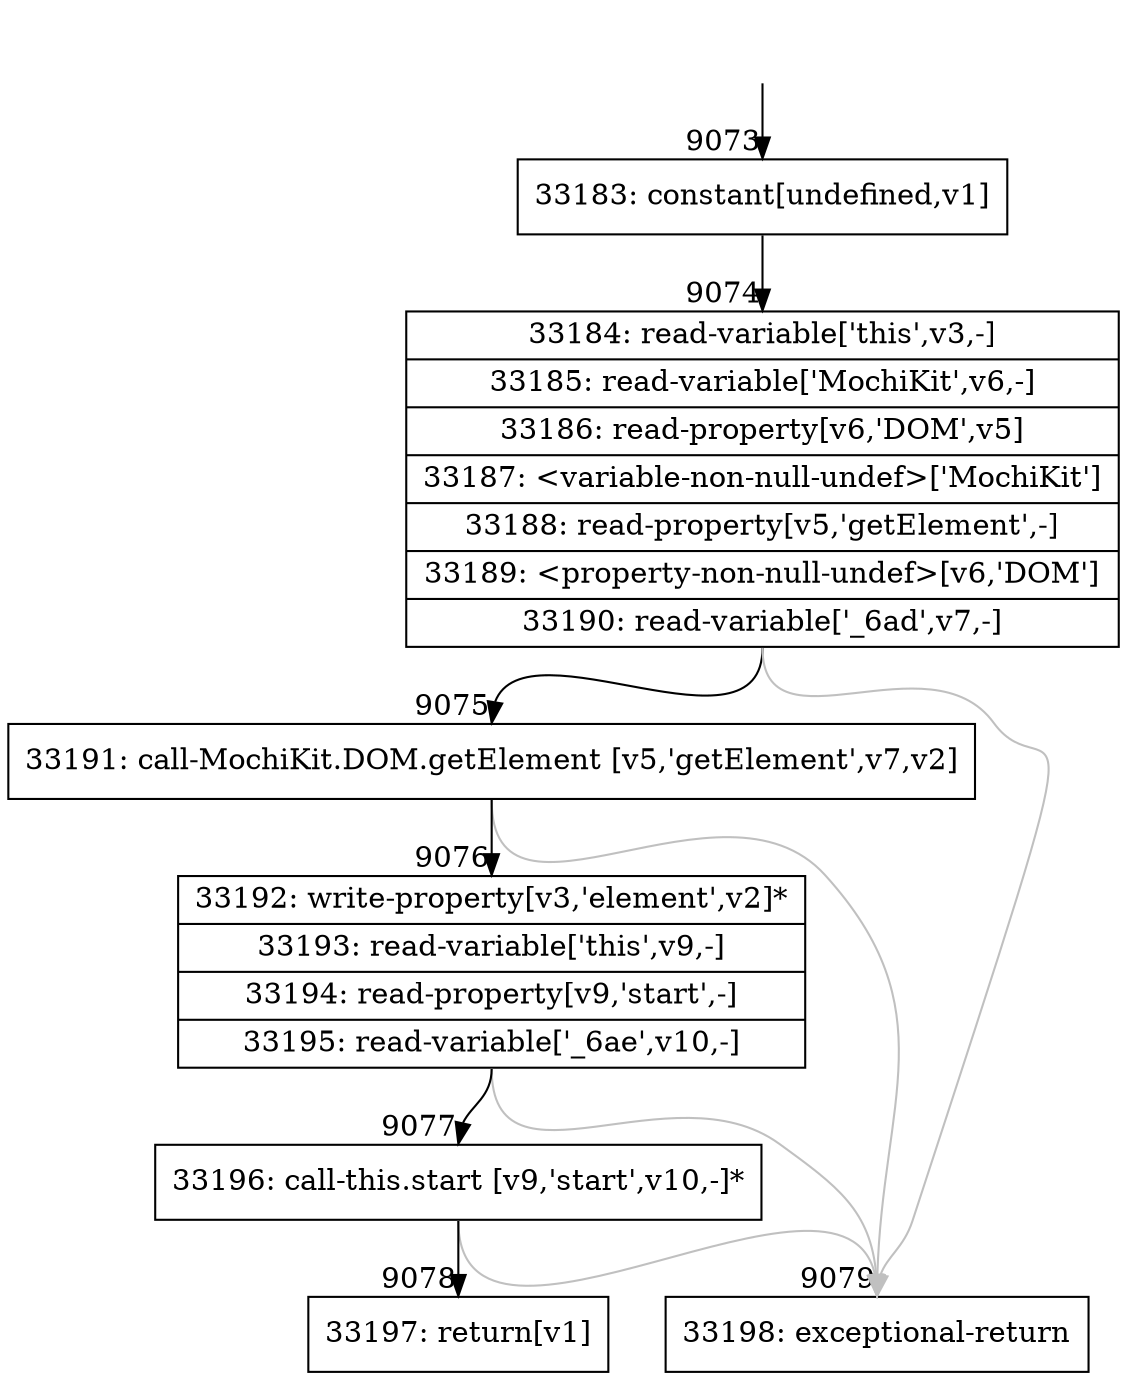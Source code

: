 digraph {
rankdir="TD"
BB_entry628[shape=none,label=""];
BB_entry628 -> BB9073 [tailport=s, headport=n, headlabel="    9073"]
BB9073 [shape=record label="{33183: constant[undefined,v1]}" ] 
BB9073 -> BB9074 [tailport=s, headport=n, headlabel="      9074"]
BB9074 [shape=record label="{33184: read-variable['this',v3,-]|33185: read-variable['MochiKit',v6,-]|33186: read-property[v6,'DOM',v5]|33187: \<variable-non-null-undef\>['MochiKit']|33188: read-property[v5,'getElement',-]|33189: \<property-non-null-undef\>[v6,'DOM']|33190: read-variable['_6ad',v7,-]}" ] 
BB9074 -> BB9075 [tailport=s, headport=n, headlabel="      9075"]
BB9074 -> BB9079 [tailport=s, headport=n, color=gray, headlabel="      9079"]
BB9075 [shape=record label="{33191: call-MochiKit.DOM.getElement [v5,'getElement',v7,v2]}" ] 
BB9075 -> BB9076 [tailport=s, headport=n, headlabel="      9076"]
BB9075 -> BB9079 [tailport=s, headport=n, color=gray]
BB9076 [shape=record label="{33192: write-property[v3,'element',v2]*|33193: read-variable['this',v9,-]|33194: read-property[v9,'start',-]|33195: read-variable['_6ae',v10,-]}" ] 
BB9076 -> BB9077 [tailport=s, headport=n, headlabel="      9077"]
BB9076 -> BB9079 [tailport=s, headport=n, color=gray]
BB9077 [shape=record label="{33196: call-this.start [v9,'start',v10,-]*}" ] 
BB9077 -> BB9078 [tailport=s, headport=n, headlabel="      9078"]
BB9077 -> BB9079 [tailport=s, headport=n, color=gray]
BB9078 [shape=record label="{33197: return[v1]}" ] 
BB9079 [shape=record label="{33198: exceptional-return}" ] 
//#$~ 6479
}

